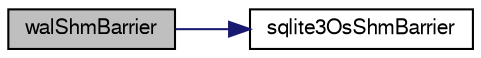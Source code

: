 digraph "walShmBarrier"
{
  edge [fontname="FreeSans",fontsize="10",labelfontname="FreeSans",labelfontsize="10"];
  node [fontname="FreeSans",fontsize="10",shape=record];
  rankdir="LR";
  Node904376 [label="walShmBarrier",height=0.2,width=0.4,color="black", fillcolor="grey75", style="filled", fontcolor="black"];
  Node904376 -> Node904377 [color="midnightblue",fontsize="10",style="solid",fontname="FreeSans"];
  Node904377 [label="sqlite3OsShmBarrier",height=0.2,width=0.4,color="black", fillcolor="white", style="filled",URL="$sqlite3_8c.html#a57052198198859565aeda03fd69bbcab"];
}
